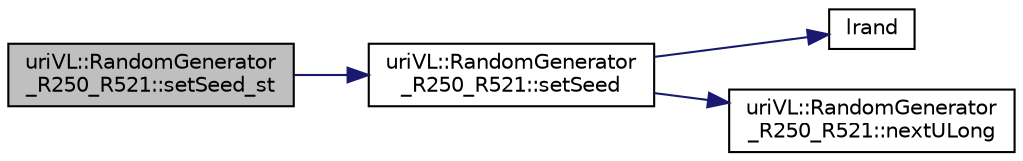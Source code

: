 digraph "uriVL::RandomGenerator_R250_R521::setSeed_st"
{
  edge [fontname="Helvetica",fontsize="10",labelfontname="Helvetica",labelfontsize="10"];
  node [fontname="Helvetica",fontsize="10",shape=record];
  rankdir="LR";
  Node1 [label="uriVL::RandomGenerator\l_R250_R521::setSeed_st",height=0.2,width=0.4,color="black", fillcolor="grey75", style="filled", fontcolor="black"];
  Node1 -> Node2 [color="midnightblue",fontsize="10",style="solid",fontname="Helvetica"];
  Node2 [label="uriVL::RandomGenerator\l_R250_R521::setSeed",height=0.2,width=0.4,color="black", fillcolor="white", style="filled",URL="$classuriVL_1_1RandomGenerator__R250__R521.html#a00f8a58ebef226d2f373c53a01b0cef2",tooltip="Sets a new seed for this generator. "];
  Node2 -> Node3 [color="midnightblue",fontsize="10",style="solid",fontname="Helvetica"];
  Node3 [label="lrand",height=0.2,width=0.4,color="black", fillcolor="white", style="filled",URL="$RandomGenerator__R250__521_8cpp.html#a24e99a51ba47d4d77d9f2fc9b231d8fc"];
  Node2 -> Node4 [color="midnightblue",fontsize="10",style="solid",fontname="Helvetica"];
  Node4 [label="uriVL::RandomGenerator\l_R250_R521::nextULong",height=0.2,width=0.4,color="black", fillcolor="white", style="filled",URL="$classuriVL_1_1RandomGenerator__R250__R521.html#a13df64332b76ab496cce48794ce251d0",tooltip="Returns a new uniformly-distributed unsigned long pseudo-random number in the full range of the data ..."];
}
